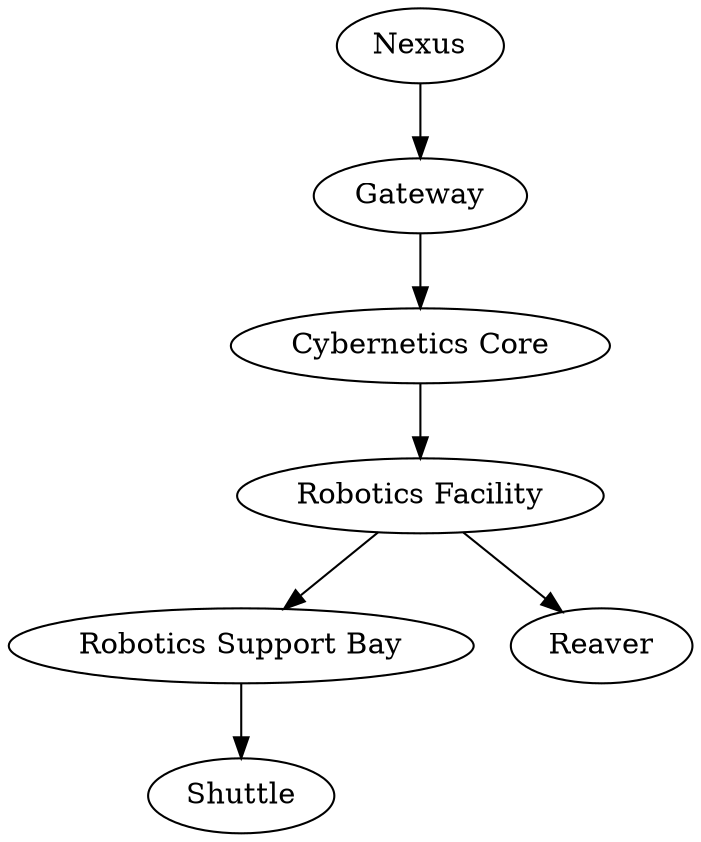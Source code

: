 digraph G {
0 [depth=0, label=Nexus, penwidth=1, strength=1, x=0, y=0, z=0];
1 [depth=1, label=Gateway, penwidth=1, strength=1, x=0, y=0, z=0];
2 [depth=2, label="Cybernetics Core", penwidth=1, strength=1, x=0, y=0, z=0];
3 [depth=3, label="Robotics Facility", penwidth=1, strength=1, x=0, y=0, z=0];
4 [depth=4, label="Robotics Support Bay", penwidth=1, strength=1, x=0, y=0, z=0];
5 [depth=4, label=Reaver, penwidth=1, strength=1, x=0, y=0, z=0];
6 [depth=5, label=Shuttle, penwidth=1, strength=1, x=0, y=0, z=0];
0->1 ;
1->2 ;
2->3 ;
3->4 ;
3->5 ;
4->6 ;
}
